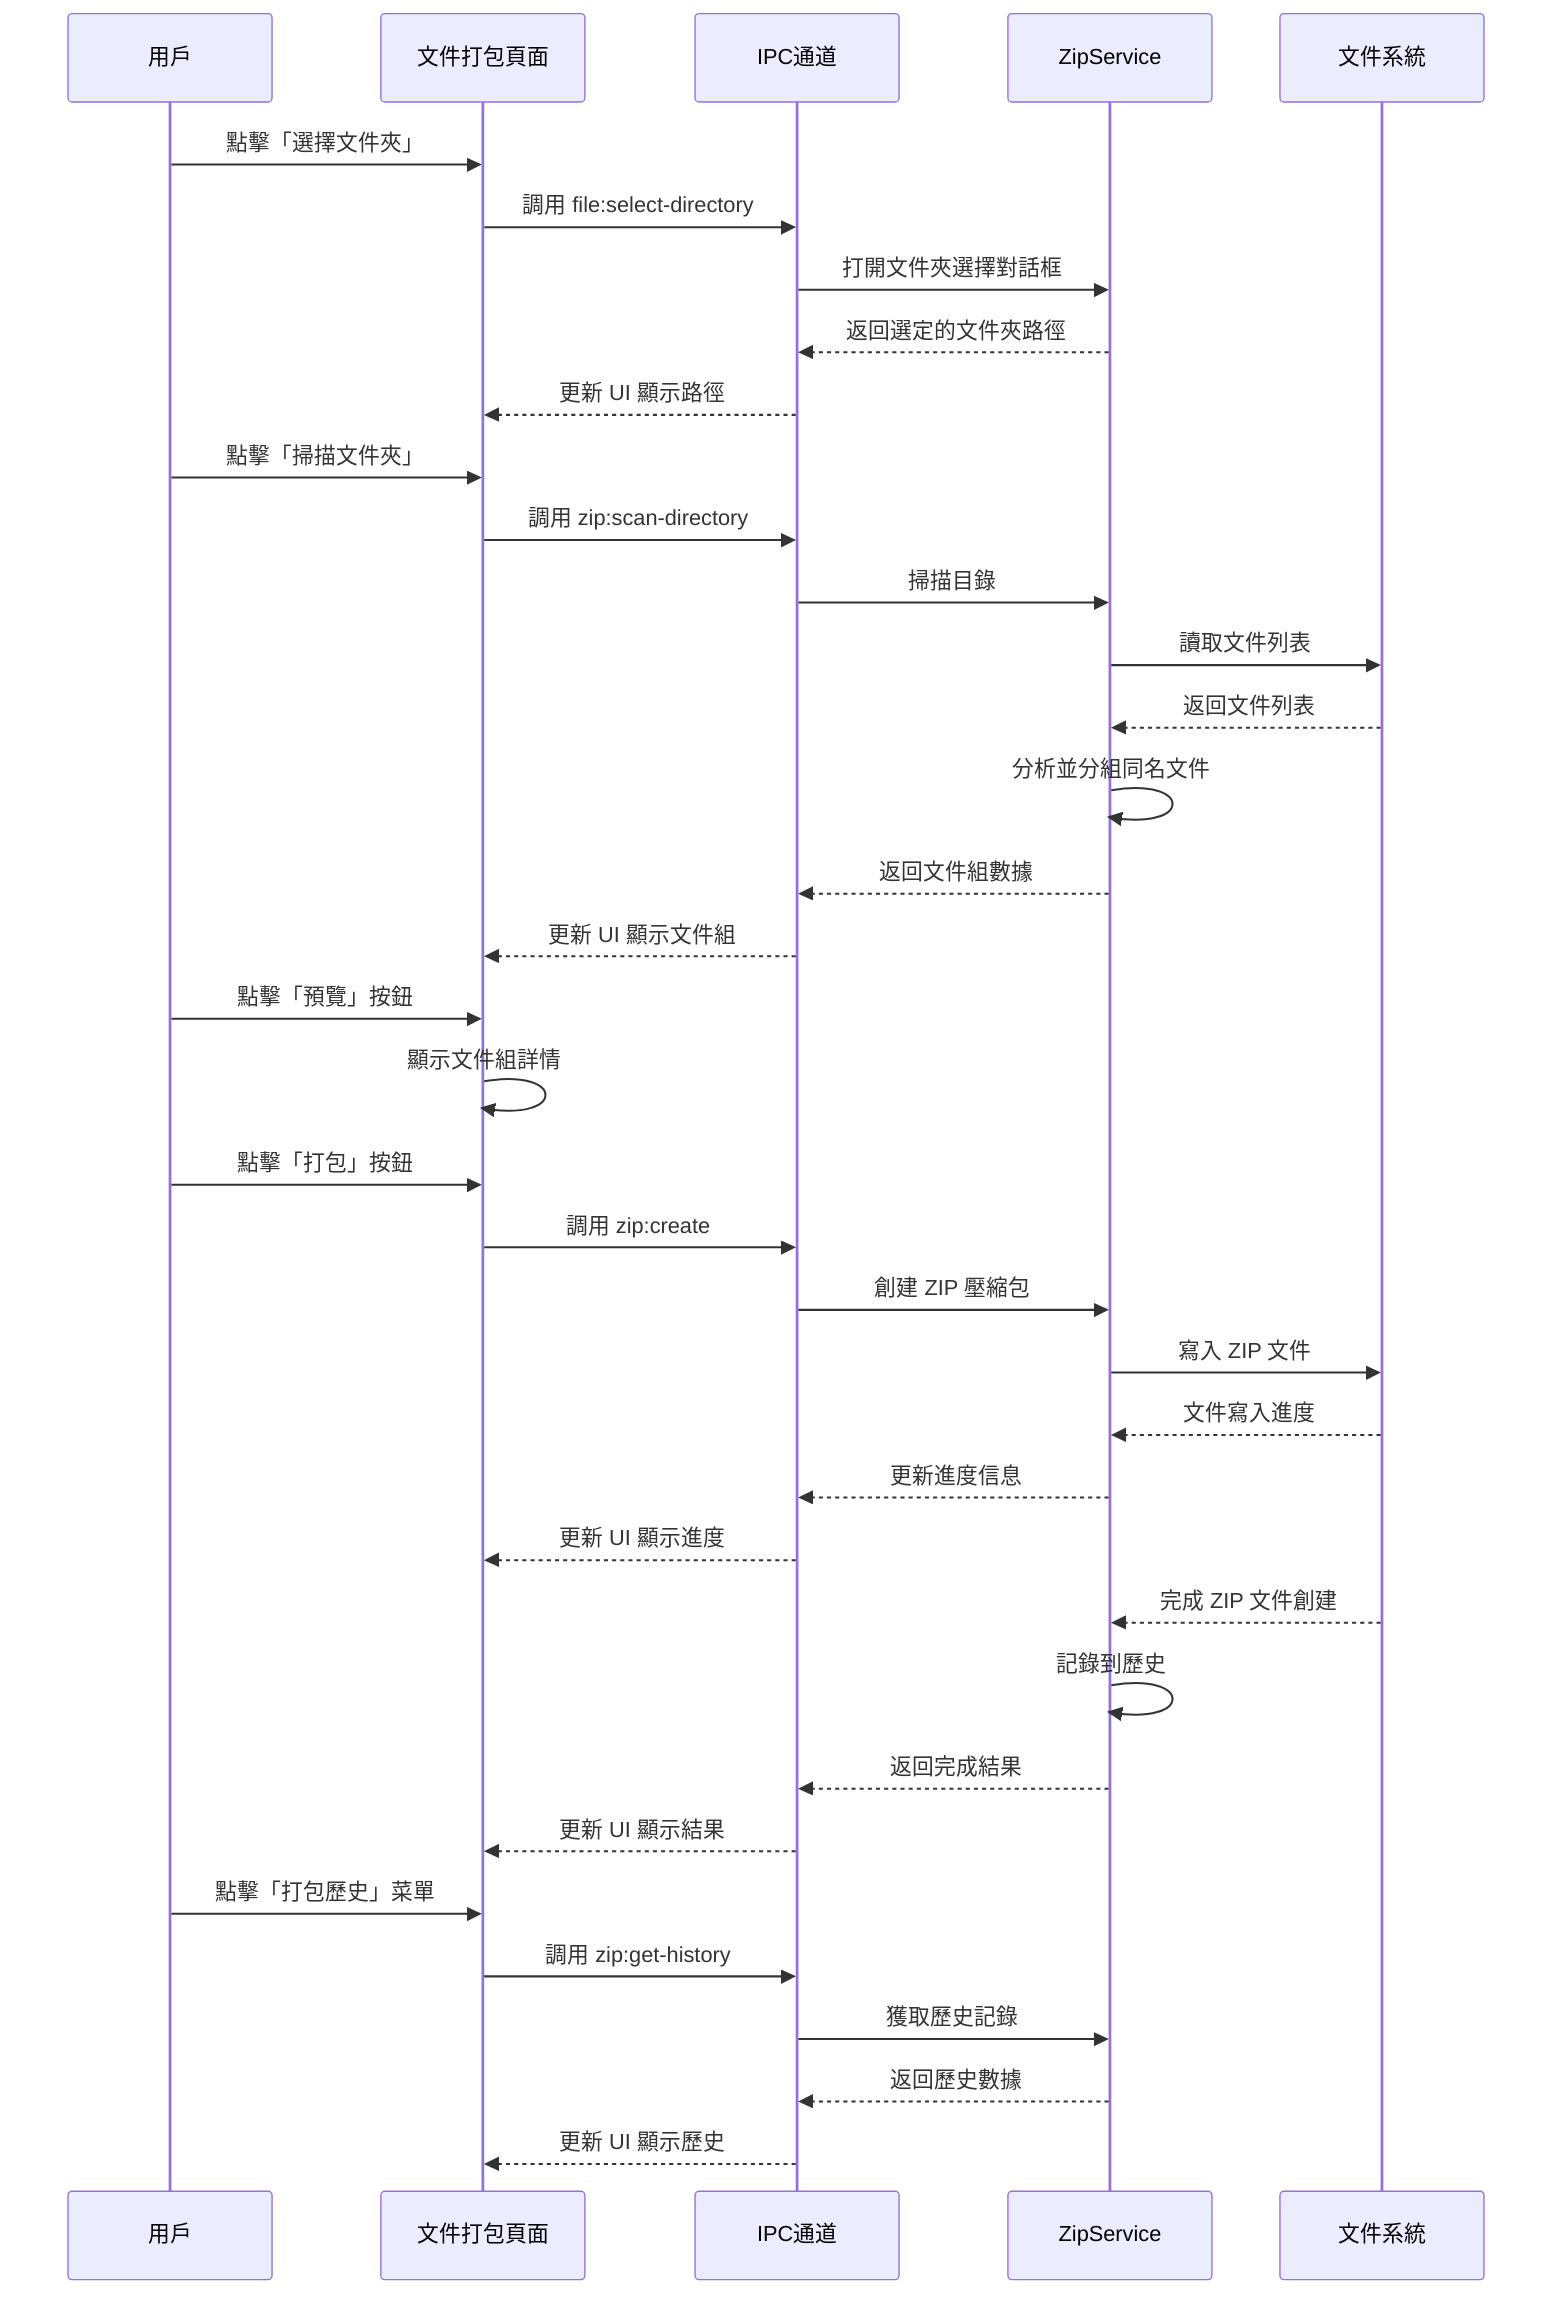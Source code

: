 sequenceDiagram
    participant 用戶
    participant 文件打包頁面
    participant IPC通道
    participant ZipService
    participant 文件系統

    用戶->>文件打包頁面: 點擊「選擇文件夾」
    文件打包頁面->>IPC通道: 調用 file:select-directory
    IPC通道->>ZipService: 打開文件夾選擇對話框
    ZipService-->>IPC通道: 返回選定的文件夾路徑
    IPC通道-->>文件打包頁面: 更新 UI 顯示路徑
    
    用戶->>文件打包頁面: 點擊「掃描文件夾」
    文件打包頁面->>IPC通道: 調用 zip:scan-directory
    IPC通道->>ZipService: 掃描目錄
    ZipService->>文件系統: 讀取文件列表
    文件系統-->>ZipService: 返回文件列表
    ZipService->>ZipService: 分析並分組同名文件
    ZipService-->>IPC通道: 返回文件組數據
    IPC通道-->>文件打包頁面: 更新 UI 顯示文件組
    
    用戶->>文件打包頁面: 點擊「預覽」按鈕
    文件打包頁面->>文件打包頁面: 顯示文件組詳情
    
    用戶->>文件打包頁面: 點擊「打包」按鈕
    文件打包頁面->>IPC通道: 調用 zip:create
    IPC通道->>ZipService: 創建 ZIP 壓縮包
    ZipService->>文件系統: 寫入 ZIP 文件
    文件系統-->>ZipService: 文件寫入進度
    ZipService-->>IPC通道: 更新進度信息
    IPC通道-->>文件打包頁面: 更新 UI 顯示進度
    文件系統-->>ZipService: 完成 ZIP 文件創建
    ZipService->>ZipService: 記錄到歷史
    ZipService-->>IPC通道: 返回完成結果
    IPC通道-->>文件打包頁面: 更新 UI 顯示結果
    
    用戶->>文件打包頁面: 點擊「打包歷史」菜單
    文件打包頁面->>IPC通道: 調用 zip:get-history
    IPC通道->>ZipService: 獲取歷史記錄
    ZipService-->>IPC通道: 返回歷史數據
    IPC通道-->>文件打包頁面: 更新 UI 顯示歷史